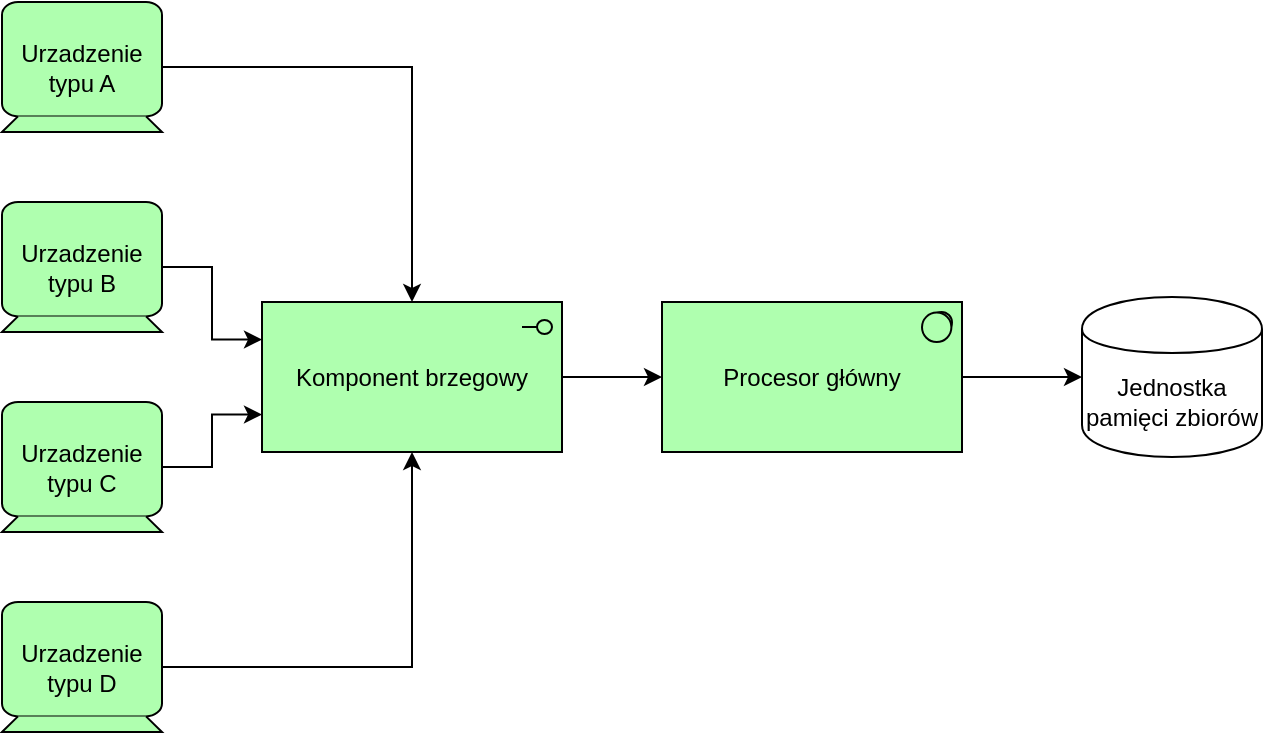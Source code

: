 <mxfile version="12.1.0" type="device" pages="1"><diagram id="OR_xYh0AQCqGtL-lLV8P" name="Page-1"><mxGraphModel dx="787" dy="499" grid="1" gridSize="10" guides="1" tooltips="1" connect="1" arrows="1" fold="1" page="1" pageScale="1" pageWidth="850" pageHeight="1100" math="0" shadow="0"><root><mxCell id="0"/><mxCell id="1" parent="0"/><mxCell id="IrenIoDSaXaG7l1OLFZl-6" style="edgeStyle=orthogonalEdgeStyle;rounded=0;orthogonalLoop=1;jettySize=auto;html=1;" edge="1" parent="1" source="IrenIoDSaXaG7l1OLFZl-1" target="IrenIoDSaXaG7l1OLFZl-5"><mxGeometry relative="1" as="geometry"/></mxCell><mxCell id="IrenIoDSaXaG7l1OLFZl-1" value="&lt;span style=&quot;white-space: normal&quot;&gt;Urzadzenie typu A&lt;/span&gt;" style="html=1;outlineConnect=0;whiteSpace=wrap;fillColor=#AFFFAF;strokeColor=#000000;shape=mxgraph.archimate3.device;" vertex="1" parent="1"><mxGeometry x="60" y="30" width="80" height="65" as="geometry"/></mxCell><mxCell id="IrenIoDSaXaG7l1OLFZl-7" style="edgeStyle=orthogonalEdgeStyle;rounded=0;orthogonalLoop=1;jettySize=auto;html=1;entryX=0;entryY=0.25;entryDx=0;entryDy=0;entryPerimeter=0;" edge="1" parent="1" source="IrenIoDSaXaG7l1OLFZl-2" target="IrenIoDSaXaG7l1OLFZl-5"><mxGeometry relative="1" as="geometry"/></mxCell><mxCell id="IrenIoDSaXaG7l1OLFZl-2" value="&lt;span style=&quot;white-space: normal&quot;&gt;Urzadzenie typu B&lt;/span&gt;" style="html=1;outlineConnect=0;whiteSpace=wrap;fillColor=#AFFFAF;strokeColor=#000000;shape=mxgraph.archimate3.device;" vertex="1" parent="1"><mxGeometry x="60" y="130" width="80" height="65" as="geometry"/></mxCell><mxCell id="IrenIoDSaXaG7l1OLFZl-8" style="edgeStyle=orthogonalEdgeStyle;rounded=0;orthogonalLoop=1;jettySize=auto;html=1;entryX=0;entryY=0.75;entryDx=0;entryDy=0;entryPerimeter=0;" edge="1" parent="1" source="IrenIoDSaXaG7l1OLFZl-3" target="IrenIoDSaXaG7l1OLFZl-5"><mxGeometry relative="1" as="geometry"/></mxCell><mxCell id="IrenIoDSaXaG7l1OLFZl-3" value="&lt;span style=&quot;white-space: normal&quot;&gt;Urzadzenie typu C&lt;/span&gt;" style="html=1;outlineConnect=0;whiteSpace=wrap;fillColor=#AFFFAF;strokeColor=#000000;shape=mxgraph.archimate3.device;" vertex="1" parent="1"><mxGeometry x="60" y="230" width="80" height="65" as="geometry"/></mxCell><mxCell id="IrenIoDSaXaG7l1OLFZl-9" style="edgeStyle=orthogonalEdgeStyle;rounded=0;orthogonalLoop=1;jettySize=auto;html=1;entryX=0.5;entryY=1;entryDx=0;entryDy=0;entryPerimeter=0;" edge="1" parent="1" source="IrenIoDSaXaG7l1OLFZl-4" target="IrenIoDSaXaG7l1OLFZl-5"><mxGeometry relative="1" as="geometry"/></mxCell><mxCell id="IrenIoDSaXaG7l1OLFZl-4" value="&lt;span style=&quot;white-space: normal&quot;&gt;Urzadzenie typu D&lt;/span&gt;" style="html=1;outlineConnect=0;whiteSpace=wrap;fillColor=#AFFFAF;strokeColor=#000000;shape=mxgraph.archimate3.device;" vertex="1" parent="1"><mxGeometry x="60" y="330" width="80" height="65" as="geometry"/></mxCell><mxCell id="IrenIoDSaXaG7l1OLFZl-13" style="edgeStyle=orthogonalEdgeStyle;rounded=0;orthogonalLoop=1;jettySize=auto;html=1;entryX=0;entryY=0.5;entryDx=0;entryDy=0;entryPerimeter=0;" edge="1" parent="1" source="IrenIoDSaXaG7l1OLFZl-5" target="IrenIoDSaXaG7l1OLFZl-10"><mxGeometry relative="1" as="geometry"/></mxCell><mxCell id="IrenIoDSaXaG7l1OLFZl-5" value="Komponent brzegowy" style="html=1;outlineConnect=0;whiteSpace=wrap;fillColor=#AFFFAF;strokeColor=#000000;shape=mxgraph.archimate3.application;appType=interface;archiType=square;" vertex="1" parent="1"><mxGeometry x="190" y="180" width="150" height="75" as="geometry"/></mxCell><mxCell id="IrenIoDSaXaG7l1OLFZl-14" style="edgeStyle=orthogonalEdgeStyle;rounded=0;orthogonalLoop=1;jettySize=auto;html=1;" edge="1" parent="1" source="IrenIoDSaXaG7l1OLFZl-10" target="IrenIoDSaXaG7l1OLFZl-11"><mxGeometry relative="1" as="geometry"/></mxCell><mxCell id="IrenIoDSaXaG7l1OLFZl-10" value="Procesor główny" style="html=1;outlineConnect=0;whiteSpace=wrap;fillColor=#AFFFAF;strokeColor=#000000;shape=mxgraph.archimate3.application;appType=sysSw;archiType=square;" vertex="1" parent="1"><mxGeometry x="390" y="180" width="150" height="75" as="geometry"/></mxCell><mxCell id="IrenIoDSaXaG7l1OLFZl-11" value="Jednostka pamięci zbiorów" style="shape=cylinder;whiteSpace=wrap;html=1;boundedLbl=1;backgroundOutline=1;" vertex="1" parent="1"><mxGeometry x="600" y="177.5" width="90" height="80" as="geometry"/></mxCell></root></mxGraphModel></diagram></mxfile>